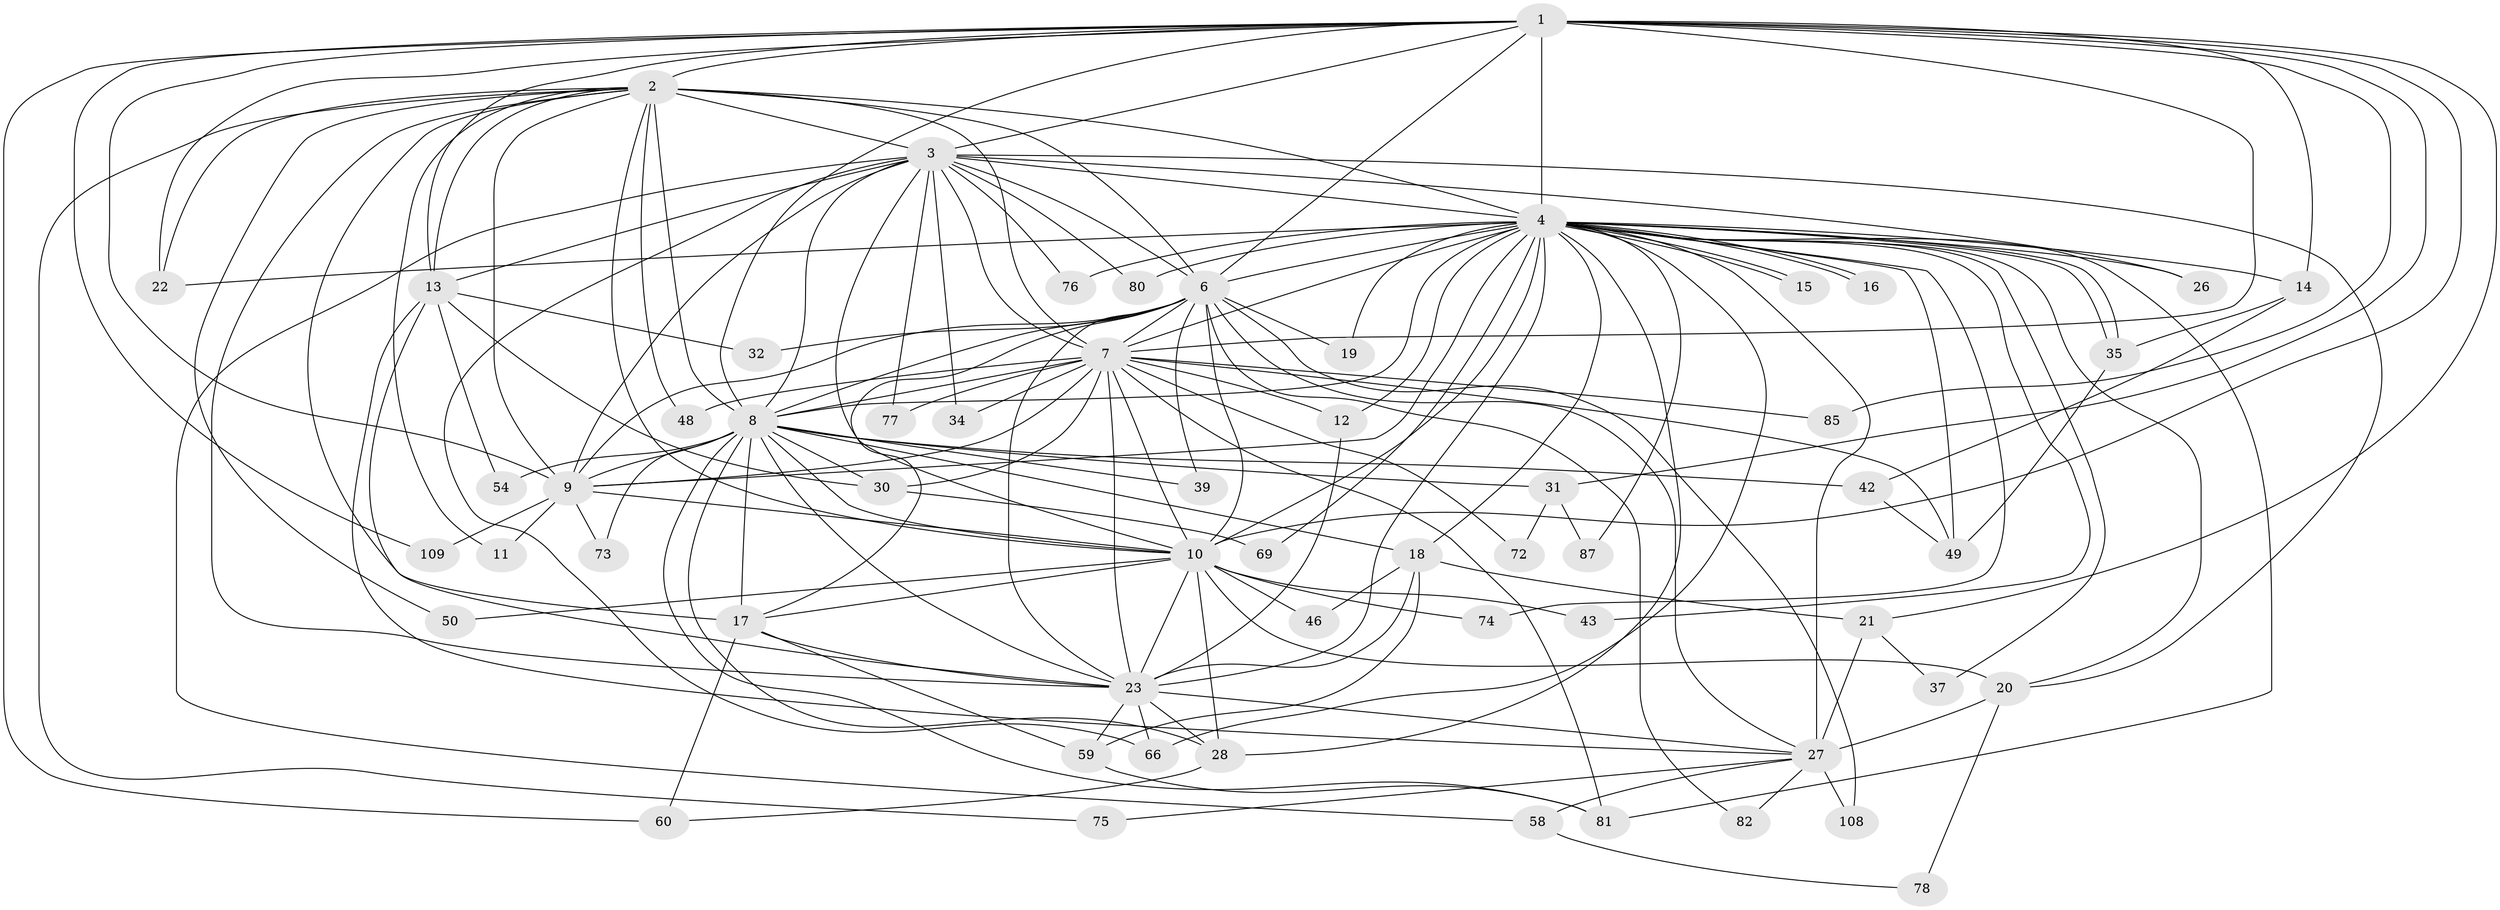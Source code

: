 // original degree distribution, {20: 0.008547008547008548, 24: 0.008547008547008548, 17: 0.008547008547008548, 33: 0.008547008547008548, 28: 0.008547008547008548, 21: 0.008547008547008548, 22: 0.008547008547008548, 23: 0.008547008547008548, 13: 0.008547008547008548, 18: 0.008547008547008548, 2: 0.5811965811965812, 4: 0.07692307692307693, 8: 0.017094017094017096, 3: 0.1623931623931624, 6: 0.017094017094017096, 7: 0.008547008547008548, 5: 0.042735042735042736, 10: 0.008547008547008548}
// Generated by graph-tools (version 1.1) at 2025/13/03/09/25 04:13:56]
// undirected, 58 vertices, 162 edges
graph export_dot {
graph [start="1"]
  node [color=gray90,style=filled];
  1;
  2 [super="+107+105+55+41+68+61"];
  3 [super="+44+63"];
  4 [super="+104+25+5+40+36"];
  6 [super="+52+91"];
  7;
  8;
  9 [super="+51"];
  10;
  11;
  12 [super="+70"];
  13 [super="+65"];
  14;
  15;
  16;
  17 [super="+38"];
  18;
  19;
  20 [super="+100+62"];
  21;
  22;
  23 [super="+88+24+71+83+45"];
  26;
  27 [super="+96+113+33+29"];
  28 [super="+90+53"];
  30 [super="+114"];
  31;
  32;
  34;
  35 [super="+112+79"];
  37;
  39;
  42 [super="+89"];
  43;
  46;
  48;
  49 [super="+56"];
  50;
  54;
  58;
  59 [super="+111"];
  60 [super="+67"];
  66 [super="+84"];
  69;
  72;
  73;
  74;
  75;
  76;
  77;
  78;
  80;
  81 [super="+95"];
  82;
  85;
  87;
  108;
  109;
  1 -- 2;
  1 -- 3;
  1 -- 4 [weight=5];
  1 -- 6;
  1 -- 7;
  1 -- 8;
  1 -- 9;
  1 -- 10;
  1 -- 13;
  1 -- 14;
  1 -- 21;
  1 -- 22;
  1 -- 31;
  1 -- 85;
  1 -- 109;
  1 -- 60;
  2 -- 3 [weight=2];
  2 -- 4 [weight=3];
  2 -- 6 [weight=3];
  2 -- 7 [weight=3];
  2 -- 8;
  2 -- 9 [weight=2];
  2 -- 10;
  2 -- 11;
  2 -- 13;
  2 -- 22;
  2 -- 48;
  2 -- 50;
  2 -- 75;
  2 -- 17;
  2 -- 23;
  3 -- 4 [weight=2];
  3 -- 6;
  3 -- 7;
  3 -- 8 [weight=2];
  3 -- 9;
  3 -- 10;
  3 -- 26;
  3 -- 34;
  3 -- 58;
  3 -- 66;
  3 -- 76;
  3 -- 20;
  3 -- 80;
  3 -- 77;
  3 -- 13;
  4 -- 6 [weight=3];
  4 -- 7 [weight=2];
  4 -- 8 [weight=4];
  4 -- 9 [weight=2];
  4 -- 10 [weight=2];
  4 -- 12 [weight=2];
  4 -- 14;
  4 -- 15;
  4 -- 15;
  4 -- 16;
  4 -- 16;
  4 -- 19;
  4 -- 20;
  4 -- 27 [weight=2];
  4 -- 35 [weight=2];
  4 -- 35;
  4 -- 66 [weight=2];
  4 -- 69;
  4 -- 74;
  4 -- 80;
  4 -- 22;
  4 -- 76;
  4 -- 18;
  4 -- 87;
  4 -- 23 [weight=2];
  4 -- 26 [weight=2];
  4 -- 37;
  4 -- 43 [weight=2];
  4 -- 28;
  4 -- 49;
  4 -- 81;
  6 -- 7 [weight=2];
  6 -- 8;
  6 -- 9;
  6 -- 10 [weight=2];
  6 -- 17;
  6 -- 19;
  6 -- 32;
  6 -- 39;
  6 -- 82;
  6 -- 108;
  6 -- 27;
  6 -- 23;
  7 -- 8;
  7 -- 9;
  7 -- 10;
  7 -- 30;
  7 -- 34;
  7 -- 48;
  7 -- 49;
  7 -- 72;
  7 -- 77;
  7 -- 81;
  7 -- 85;
  7 -- 12;
  7 -- 23;
  8 -- 9;
  8 -- 10;
  8 -- 17;
  8 -- 18;
  8 -- 28;
  8 -- 31;
  8 -- 39;
  8 -- 42;
  8 -- 54;
  8 -- 73;
  8 -- 23;
  8 -- 30;
  8 -- 81;
  9 -- 10;
  9 -- 11;
  9 -- 73;
  9 -- 109;
  10 -- 20;
  10 -- 23;
  10 -- 28;
  10 -- 43;
  10 -- 46;
  10 -- 50;
  10 -- 74;
  10 -- 17;
  12 -- 23;
  13 -- 27;
  13 -- 30;
  13 -- 32;
  13 -- 54;
  13 -- 23;
  14 -- 42;
  14 -- 35;
  17 -- 23;
  17 -- 59;
  17 -- 60;
  18 -- 21;
  18 -- 46;
  18 -- 59;
  18 -- 23;
  20 -- 78;
  20 -- 27 [weight=3];
  21 -- 37;
  21 -- 27 [weight=2];
  23 -- 59;
  23 -- 27;
  23 -- 66;
  23 -- 28;
  27 -- 75;
  27 -- 58;
  27 -- 108;
  27 -- 82;
  28 -- 60;
  30 -- 69;
  31 -- 72;
  31 -- 87;
  35 -- 49;
  42 -- 49;
  58 -- 78;
  59 -- 81;
}
